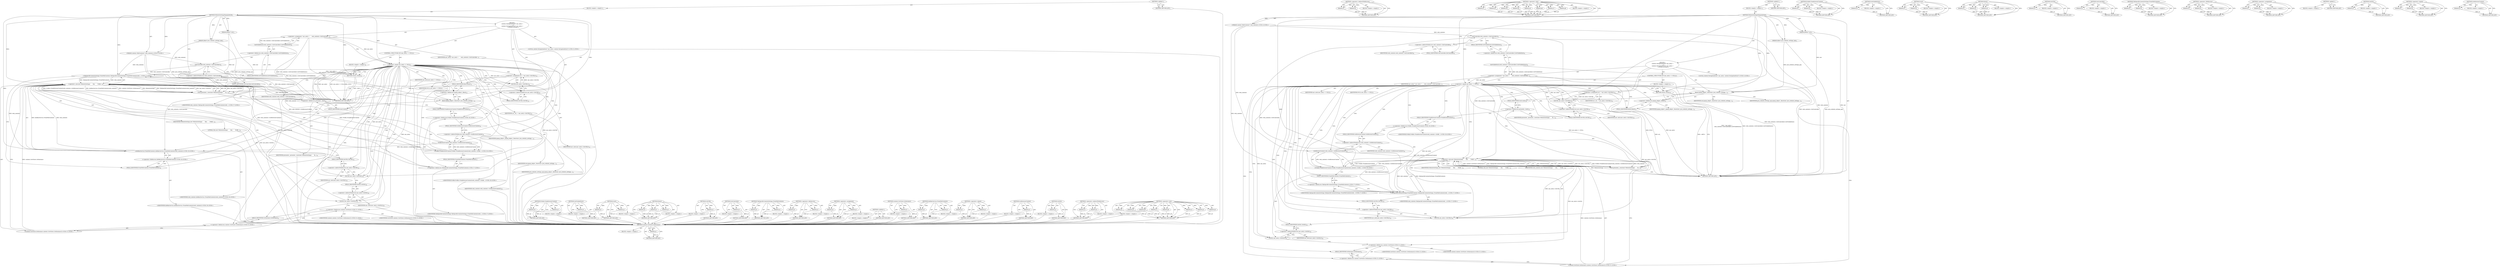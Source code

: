 digraph "GetBrowserContext" {
vulnerable_180 [label=<(METHOD,GetSSL)>];
vulnerable_181 [label=<(PARAM,p1)>];
vulnerable_182 [label=<(BLOCK,&lt;empty&gt;,&lt;empty&gt;)>];
vulnerable_183 [label=<(METHOD_RETURN,ANY)>];
vulnerable_125 [label=<(METHOD,&lt;operator&gt;.indirectFieldAccess)>];
vulnerable_126 [label=<(PARAM,p1)>];
vulnerable_127 [label=<(PARAM,p2)>];
vulnerable_128 [label=<(BLOCK,&lt;empty&gt;,&lt;empty&gt;)>];
vulnerable_129 [label=<(METHOD_RETURN,ANY)>];
vulnerable_150 [label=<(METHOD,&lt;operator&gt;.new)>];
vulnerable_151 [label=<(PARAM,p1)>];
vulnerable_152 [label=<(PARAM,p2)>];
vulnerable_153 [label=<(PARAM,p3)>];
vulnerable_154 [label=<(PARAM,p4)>];
vulnerable_155 [label=<(PARAM,p5)>];
vulnerable_156 [label=<(PARAM,p6)>];
vulnerable_157 [label=<(PARAM,p7)>];
vulnerable_158 [label=<(PARAM,p8)>];
vulnerable_159 [label=<(BLOCK,&lt;empty&gt;,&lt;empty&gt;)>];
vulnerable_160 [label=<(METHOD_RETURN,ANY)>];
vulnerable_6 [label=<(METHOD,&lt;global&gt;)<SUB>1</SUB>>];
vulnerable_7 [label=<(BLOCK,&lt;empty&gt;,&lt;empty&gt;)<SUB>1</SUB>>];
vulnerable_8 [label=<(METHOD,WebsiteSettingsPopupAndroid)<SUB>1</SUB>>];
vulnerable_9 [label=<(PARAM,JNIEnv* env)<SUB>2</SUB>>];
vulnerable_10 [label=<(PARAM,jobject java_website_settings_pop)<SUB>3</SUB>>];
vulnerable_11 [label="<(PARAM,content::WebContents* web_contents)<SUB>4</SUB>>"];
vulnerable_12 [label="<(BLOCK,{
  content::NavigationEntry* nav_entry =
     ...,{
  content::NavigationEntry* nav_entry =
     ...)<SUB>4</SUB>>"];
vulnerable_13 [label="<(LOCAL,content.NavigationEntry* nav_entry: content.NavigationEntry*)<SUB>5</SUB>>"];
vulnerable_14 [label=<(&lt;operator&gt;.assignment,* nav_entry =
      web_contents-&gt;GetController...)<SUB>5</SUB>>];
vulnerable_15 [label=<(IDENTIFIER,nav_entry,* nav_entry =
      web_contents-&gt;GetController...)<SUB>5</SUB>>];
vulnerable_16 [label=<(GetVisibleEntry,web_contents-&gt;GetController().GetVisibleEntry())<SUB>6</SUB>>];
vulnerable_17 [label=<(&lt;operator&gt;.fieldAccess,web_contents-&gt;GetController().GetVisibleEntry)<SUB>6</SUB>>];
vulnerable_18 [label=<(GetController,web_contents-&gt;GetController())<SUB>6</SUB>>];
vulnerable_19 [label=<(&lt;operator&gt;.indirectFieldAccess,web_contents-&gt;GetController)<SUB>6</SUB>>];
vulnerable_20 [label=<(IDENTIFIER,web_contents,web_contents-&gt;GetController())<SUB>6</SUB>>];
vulnerable_21 [label=<(FIELD_IDENTIFIER,GetController,GetController)<SUB>6</SUB>>];
vulnerable_22 [label=<(FIELD_IDENTIFIER,GetVisibleEntry,GetVisibleEntry)<SUB>6</SUB>>];
vulnerable_23 [label=<(CONTROL_STRUCTURE,IF,if (nav_entry == NULL))<SUB>7</SUB>>];
vulnerable_24 [label=<(&lt;operator&gt;.equals,nav_entry == NULL)<SUB>7</SUB>>];
vulnerable_25 [label=<(IDENTIFIER,nav_entry,nav_entry == NULL)<SUB>7</SUB>>];
vulnerable_26 [label=<(IDENTIFIER,NULL,nav_entry == NULL)<SUB>7</SUB>>];
vulnerable_27 [label=<(BLOCK,&lt;empty&gt;,&lt;empty&gt;)<SUB>8</SUB>>];
vulnerable_28 [label=<(RETURN,return;,return;)<SUB>8</SUB>>];
vulnerable_29 [label=<(&lt;operator&gt;.assignment,url_ = nav_entry-&gt;GetURL())<SUB>10</SUB>>];
vulnerable_30 [label=<(IDENTIFIER,url_,url_ = nav_entry-&gt;GetURL())<SUB>10</SUB>>];
vulnerable_31 [label=<(GetURL,nav_entry-&gt;GetURL())<SUB>10</SUB>>];
vulnerable_32 [label=<(&lt;operator&gt;.indirectFieldAccess,nav_entry-&gt;GetURL)<SUB>10</SUB>>];
vulnerable_33 [label=<(IDENTIFIER,nav_entry,nav_entry-&gt;GetURL())<SUB>10</SUB>>];
vulnerable_34 [label=<(FIELD_IDENTIFIER,GetURL,GetURL)<SUB>10</SUB>>];
vulnerable_35 [label=<(Reset,popup_jobject_.Reset(env, java_website_settings...)<SUB>12</SUB>>];
vulnerable_36 [label=<(&lt;operator&gt;.fieldAccess,popup_jobject_.Reset)<SUB>12</SUB>>];
vulnerable_37 [label=<(IDENTIFIER,popup_jobject_,popup_jobject_.Reset(env, java_website_settings...)<SUB>12</SUB>>];
vulnerable_38 [label=<(FIELD_IDENTIFIER,Reset,Reset)<SUB>12</SUB>>];
vulnerable_39 [label=<(IDENTIFIER,env,popup_jobject_.Reset(env, java_website_settings...)<SUB>12</SUB>>];
vulnerable_40 [label=<(IDENTIFIER,java_website_settings_pop,popup_jobject_.Reset(env, java_website_settings...)<SUB>12</SUB>>];
vulnerable_41 [label=<(reset,presenter_.reset(new WebsiteSettings(
       th...)<SUB>14</SUB>>];
vulnerable_42 [label=<(&lt;operator&gt;.fieldAccess,presenter_.reset)<SUB>14</SUB>>];
vulnerable_43 [label=<(IDENTIFIER,presenter_,presenter_.reset(new WebsiteSettings(
       th...)<SUB>14</SUB>>];
vulnerable_44 [label=<(FIELD_IDENTIFIER,reset,reset)<SUB>14</SUB>>];
vulnerable_45 [label=<(&lt;operator&gt;.new,new WebsiteSettings(
       this,
       Profil...)<SUB>14</SUB>>];
vulnerable_46 [label=<(IDENTIFIER,WebsiteSettings,new WebsiteSettings(
       this,
       Profil...)<SUB>14</SUB>>];
vulnerable_47 [label=<(LITERAL,this,new WebsiteSettings(
       this,
       Profil...)<SUB>15</SUB>>];
vulnerable_48 [label="<(Profile.FromBrowserContext,Profile::FromBrowserContext(web_contents-&gt;GetBr...)<SUB>16</SUB>>"];
vulnerable_49 [label="<(&lt;operator&gt;.fieldAccess,Profile::FromBrowserContext)<SUB>16</SUB>>"];
vulnerable_50 [label="<(IDENTIFIER,Profile,Profile::FromBrowserContext(web_contents-&gt;GetBr...)<SUB>16</SUB>>"];
vulnerable_51 [label=<(FIELD_IDENTIFIER,FromBrowserContext,FromBrowserContext)<SUB>16</SUB>>];
vulnerable_52 [label=<(GetBrowserContext,web_contents-&gt;GetBrowserContext())<SUB>16</SUB>>];
vulnerable_53 [label=<(&lt;operator&gt;.indirectFieldAccess,web_contents-&gt;GetBrowserContext)<SUB>16</SUB>>];
vulnerable_54 [label=<(IDENTIFIER,web_contents,web_contents-&gt;GetBrowserContext())<SUB>16</SUB>>];
vulnerable_55 [label=<(FIELD_IDENTIFIER,GetBrowserContext,GetBrowserContext)<SUB>16</SUB>>];
vulnerable_56 [label="<(TabSpecificContentSettings.FromWebContents,TabSpecificContentSettings::FromWebContents(web...)<SUB>17</SUB>>"];
vulnerable_57 [label="<(&lt;operator&gt;.fieldAccess,TabSpecificContentSettings::FromWebContents)<SUB>17</SUB>>"];
vulnerable_58 [label="<(IDENTIFIER,TabSpecificContentSettings,TabSpecificContentSettings::FromWebContents(web...)<SUB>17</SUB>>"];
vulnerable_59 [label=<(FIELD_IDENTIFIER,FromWebContents,FromWebContents)<SUB>17</SUB>>];
vulnerable_60 [label="<(IDENTIFIER,web_contents,TabSpecificContentSettings::FromWebContents(web...)<SUB>17</SUB>>"];
vulnerable_61 [label="<(InfoBarService.FromWebContents,InfoBarService::FromWebContents(web_contents))<SUB>18</SUB>>"];
vulnerable_62 [label="<(&lt;operator&gt;.fieldAccess,InfoBarService::FromWebContents)<SUB>18</SUB>>"];
vulnerable_63 [label="<(IDENTIFIER,InfoBarService,InfoBarService::FromWebContents(web_contents))<SUB>18</SUB>>"];
vulnerable_64 [label=<(FIELD_IDENTIFIER,FromWebContents,FromWebContents)<SUB>18</SUB>>];
vulnerable_65 [label="<(IDENTIFIER,web_contents,InfoBarService::FromWebContents(web_contents))<SUB>18</SUB>>"];
vulnerable_66 [label=<(GetURL,nav_entry-&gt;GetURL())<SUB>19</SUB>>];
vulnerable_67 [label=<(&lt;operator&gt;.indirectFieldAccess,nav_entry-&gt;GetURL)<SUB>19</SUB>>];
vulnerable_68 [label=<(IDENTIFIER,nav_entry,nav_entry-&gt;GetURL())<SUB>19</SUB>>];
vulnerable_69 [label=<(FIELD_IDENTIFIER,GetURL,GetURL)<SUB>19</SUB>>];
vulnerable_70 [label=<(GetSSL,nav_entry-&gt;GetSSL())<SUB>20</SUB>>];
vulnerable_71 [label=<(&lt;operator&gt;.indirectFieldAccess,nav_entry-&gt;GetSSL)<SUB>20</SUB>>];
vulnerable_72 [label=<(IDENTIFIER,nav_entry,nav_entry-&gt;GetSSL())<SUB>20</SUB>>];
vulnerable_73 [label=<(FIELD_IDENTIFIER,GetSSL,GetSSL)<SUB>20</SUB>>];
vulnerable_74 [label="<(content.CertStore.GetInstance,content::CertStore::GetInstance())<SUB>21</SUB>>"];
vulnerable_75 [label="<(&lt;operator&gt;.fieldAccess,content::CertStore::GetInstance)<SUB>21</SUB>>"];
vulnerable_76 [label="<(&lt;operator&gt;.fieldAccess,content::CertStore)<SUB>21</SUB>>"];
vulnerable_77 [label="<(IDENTIFIER,content,content::CertStore::GetInstance())<SUB>21</SUB>>"];
vulnerable_78 [label="<(IDENTIFIER,CertStore,content::CertStore::GetInstance())<SUB>21</SUB>>"];
vulnerable_79 [label=<(FIELD_IDENTIFIER,GetInstance,GetInstance)<SUB>21</SUB>>];
vulnerable_80 [label=<(METHOD_RETURN,ANY)<SUB>1</SUB>>];
vulnerable_82 [label=<(METHOD_RETURN,ANY)<SUB>1</SUB>>];
vulnerable_161 [label=<(METHOD,Profile.FromBrowserContext)>];
vulnerable_162 [label=<(PARAM,p1)>];
vulnerable_163 [label=<(PARAM,p2)>];
vulnerable_164 [label=<(BLOCK,&lt;empty&gt;,&lt;empty&gt;)>];
vulnerable_165 [label=<(METHOD_RETURN,ANY)>];
vulnerable_112 [label=<(METHOD,GetVisibleEntry)>];
vulnerable_113 [label=<(PARAM,p1)>];
vulnerable_114 [label=<(BLOCK,&lt;empty&gt;,&lt;empty&gt;)>];
vulnerable_115 [label=<(METHOD_RETURN,ANY)>];
vulnerable_145 [label=<(METHOD,reset)>];
vulnerable_146 [label=<(PARAM,p1)>];
vulnerable_147 [label=<(PARAM,p2)>];
vulnerable_148 [label=<(BLOCK,&lt;empty&gt;,&lt;empty&gt;)>];
vulnerable_149 [label=<(METHOD_RETURN,ANY)>];
vulnerable_139 [label=<(METHOD,Reset)>];
vulnerable_140 [label=<(PARAM,p1)>];
vulnerable_141 [label=<(PARAM,p2)>];
vulnerable_142 [label=<(PARAM,p3)>];
vulnerable_143 [label=<(BLOCK,&lt;empty&gt;,&lt;empty&gt;)>];
vulnerable_144 [label=<(METHOD_RETURN,ANY)>];
vulnerable_135 [label=<(METHOD,GetURL)>];
vulnerable_136 [label=<(PARAM,p1)>];
vulnerable_137 [label=<(BLOCK,&lt;empty&gt;,&lt;empty&gt;)>];
vulnerable_138 [label=<(METHOD_RETURN,ANY)>];
vulnerable_121 [label=<(METHOD,GetController)>];
vulnerable_122 [label=<(PARAM,p1)>];
vulnerable_123 [label=<(BLOCK,&lt;empty&gt;,&lt;empty&gt;)>];
vulnerable_124 [label=<(METHOD_RETURN,ANY)>];
vulnerable_170 [label=<(METHOD,TabSpecificContentSettings.FromWebContents)>];
vulnerable_171 [label=<(PARAM,p1)>];
vulnerable_172 [label=<(PARAM,p2)>];
vulnerable_173 [label=<(BLOCK,&lt;empty&gt;,&lt;empty&gt;)>];
vulnerable_174 [label=<(METHOD_RETURN,ANY)>];
vulnerable_116 [label=<(METHOD,&lt;operator&gt;.fieldAccess)>];
vulnerable_117 [label=<(PARAM,p1)>];
vulnerable_118 [label=<(PARAM,p2)>];
vulnerable_119 [label=<(BLOCK,&lt;empty&gt;,&lt;empty&gt;)>];
vulnerable_120 [label=<(METHOD_RETURN,ANY)>];
vulnerable_107 [label=<(METHOD,&lt;operator&gt;.assignment)>];
vulnerable_108 [label=<(PARAM,p1)>];
vulnerable_109 [label=<(PARAM,p2)>];
vulnerable_110 [label=<(BLOCK,&lt;empty&gt;,&lt;empty&gt;)>];
vulnerable_111 [label=<(METHOD_RETURN,ANY)>];
vulnerable_101 [label=<(METHOD,&lt;global&gt;)<SUB>1</SUB>>];
vulnerable_102 [label=<(BLOCK,&lt;empty&gt;,&lt;empty&gt;)>];
vulnerable_103 [label=<(METHOD_RETURN,ANY)>];
vulnerable_184 [label=<(METHOD,content.CertStore.GetInstance)>];
vulnerable_185 [label=<(PARAM,p1)>];
vulnerable_186 [label=<(BLOCK,&lt;empty&gt;,&lt;empty&gt;)>];
vulnerable_187 [label=<(METHOD_RETURN,ANY)>];
vulnerable_175 [label=<(METHOD,InfoBarService.FromWebContents)>];
vulnerable_176 [label=<(PARAM,p1)>];
vulnerable_177 [label=<(PARAM,p2)>];
vulnerable_178 [label=<(BLOCK,&lt;empty&gt;,&lt;empty&gt;)>];
vulnerable_179 [label=<(METHOD_RETURN,ANY)>];
vulnerable_130 [label=<(METHOD,&lt;operator&gt;.equals)>];
vulnerable_131 [label=<(PARAM,p1)>];
vulnerable_132 [label=<(PARAM,p2)>];
vulnerable_133 [label=<(BLOCK,&lt;empty&gt;,&lt;empty&gt;)>];
vulnerable_134 [label=<(METHOD_RETURN,ANY)>];
vulnerable_166 [label=<(METHOD,GetBrowserContext)>];
vulnerable_167 [label=<(PARAM,p1)>];
vulnerable_168 [label=<(BLOCK,&lt;empty&gt;,&lt;empty&gt;)>];
vulnerable_169 [label=<(METHOD_RETURN,ANY)>];
fixed_175 [label=<(METHOD,content.CertStore.GetInstance)>];
fixed_176 [label=<(PARAM,p1)>];
fixed_177 [label=<(BLOCK,&lt;empty&gt;,&lt;empty&gt;)>];
fixed_178 [label=<(METHOD_RETURN,ANY)>];
fixed_121 [label=<(METHOD,&lt;operator&gt;.indirectFieldAccess)>];
fixed_122 [label=<(PARAM,p1)>];
fixed_123 [label=<(PARAM,p2)>];
fixed_124 [label=<(BLOCK,&lt;empty&gt;,&lt;empty&gt;)>];
fixed_125 [label=<(METHOD_RETURN,ANY)>];
fixed_146 [label=<(METHOD,&lt;operator&gt;.new)>];
fixed_147 [label=<(PARAM,p1)>];
fixed_148 [label=<(PARAM,p2)>];
fixed_149 [label=<(PARAM,p3)>];
fixed_150 [label=<(PARAM,p4)>];
fixed_151 [label=<(PARAM,p5)>];
fixed_152 [label=<(PARAM,p6)>];
fixed_153 [label=<(PARAM,p7)>];
fixed_154 [label=<(PARAM,p8)>];
fixed_155 [label=<(BLOCK,&lt;empty&gt;,&lt;empty&gt;)>];
fixed_156 [label=<(METHOD_RETURN,ANY)>];
fixed_6 [label=<(METHOD,&lt;global&gt;)<SUB>1</SUB>>];
fixed_7 [label=<(BLOCK,&lt;empty&gt;,&lt;empty&gt;)<SUB>1</SUB>>];
fixed_8 [label=<(METHOD,WebsiteSettingsPopupAndroid)<SUB>1</SUB>>];
fixed_9 [label=<(PARAM,JNIEnv* env)<SUB>2</SUB>>];
fixed_10 [label=<(PARAM,jobject java_website_settings_pop)<SUB>3</SUB>>];
fixed_11 [label="<(PARAM,content::WebContents* web_contents)<SUB>4</SUB>>"];
fixed_12 [label="<(BLOCK,{
  content::NavigationEntry* nav_entry =
     ...,{
  content::NavigationEntry* nav_entry =
     ...)<SUB>4</SUB>>"];
fixed_13 [label="<(LOCAL,content.NavigationEntry* nav_entry: content.NavigationEntry*)<SUB>5</SUB>>"];
fixed_14 [label=<(&lt;operator&gt;.assignment,* nav_entry =
      web_contents-&gt;GetController...)<SUB>5</SUB>>];
fixed_15 [label=<(IDENTIFIER,nav_entry,* nav_entry =
      web_contents-&gt;GetController...)<SUB>5</SUB>>];
fixed_16 [label=<(GetVisibleEntry,web_contents-&gt;GetController().GetVisibleEntry())<SUB>6</SUB>>];
fixed_17 [label=<(&lt;operator&gt;.fieldAccess,web_contents-&gt;GetController().GetVisibleEntry)<SUB>6</SUB>>];
fixed_18 [label=<(GetController,web_contents-&gt;GetController())<SUB>6</SUB>>];
fixed_19 [label=<(&lt;operator&gt;.indirectFieldAccess,web_contents-&gt;GetController)<SUB>6</SUB>>];
fixed_20 [label=<(IDENTIFIER,web_contents,web_contents-&gt;GetController())<SUB>6</SUB>>];
fixed_21 [label=<(FIELD_IDENTIFIER,GetController,GetController)<SUB>6</SUB>>];
fixed_22 [label=<(FIELD_IDENTIFIER,GetVisibleEntry,GetVisibleEntry)<SUB>6</SUB>>];
fixed_23 [label=<(CONTROL_STRUCTURE,IF,if (nav_entry == NULL))<SUB>7</SUB>>];
fixed_24 [label=<(&lt;operator&gt;.equals,nav_entry == NULL)<SUB>7</SUB>>];
fixed_25 [label=<(IDENTIFIER,nav_entry,nav_entry == NULL)<SUB>7</SUB>>];
fixed_26 [label=<(IDENTIFIER,NULL,nav_entry == NULL)<SUB>7</SUB>>];
fixed_27 [label=<(BLOCK,&lt;empty&gt;,&lt;empty&gt;)<SUB>8</SUB>>];
fixed_28 [label=<(RETURN,return;,return;)<SUB>8</SUB>>];
fixed_29 [label=<(&lt;operator&gt;.assignment,url_ = nav_entry-&gt;GetURL())<SUB>10</SUB>>];
fixed_30 [label=<(IDENTIFIER,url_,url_ = nav_entry-&gt;GetURL())<SUB>10</SUB>>];
fixed_31 [label=<(GetURL,nav_entry-&gt;GetURL())<SUB>10</SUB>>];
fixed_32 [label=<(&lt;operator&gt;.indirectFieldAccess,nav_entry-&gt;GetURL)<SUB>10</SUB>>];
fixed_33 [label=<(IDENTIFIER,nav_entry,nav_entry-&gt;GetURL())<SUB>10</SUB>>];
fixed_34 [label=<(FIELD_IDENTIFIER,GetURL,GetURL)<SUB>10</SUB>>];
fixed_35 [label=<(Reset,popup_jobject_.Reset(env, java_website_settings...)<SUB>12</SUB>>];
fixed_36 [label=<(&lt;operator&gt;.fieldAccess,popup_jobject_.Reset)<SUB>12</SUB>>];
fixed_37 [label=<(IDENTIFIER,popup_jobject_,popup_jobject_.Reset(env, java_website_settings...)<SUB>12</SUB>>];
fixed_38 [label=<(FIELD_IDENTIFIER,Reset,Reset)<SUB>12</SUB>>];
fixed_39 [label=<(IDENTIFIER,env,popup_jobject_.Reset(env, java_website_settings...)<SUB>12</SUB>>];
fixed_40 [label=<(IDENTIFIER,java_website_settings_pop,popup_jobject_.Reset(env, java_website_settings...)<SUB>12</SUB>>];
fixed_41 [label=<(reset,presenter_.reset(new WebsiteSettings(
       th...)<SUB>14</SUB>>];
fixed_42 [label=<(&lt;operator&gt;.fieldAccess,presenter_.reset)<SUB>14</SUB>>];
fixed_43 [label=<(IDENTIFIER,presenter_,presenter_.reset(new WebsiteSettings(
       th...)<SUB>14</SUB>>];
fixed_44 [label=<(FIELD_IDENTIFIER,reset,reset)<SUB>14</SUB>>];
fixed_45 [label=<(&lt;operator&gt;.new,new WebsiteSettings(
       this,
       Profil...)<SUB>14</SUB>>];
fixed_46 [label=<(IDENTIFIER,WebsiteSettings,new WebsiteSettings(
       this,
       Profil...)<SUB>14</SUB>>];
fixed_47 [label=<(LITERAL,this,new WebsiteSettings(
       this,
       Profil...)<SUB>15</SUB>>];
fixed_48 [label="<(Profile.FromBrowserContext,Profile::FromBrowserContext(web_contents-&gt;GetBr...)<SUB>16</SUB>>"];
fixed_49 [label="<(&lt;operator&gt;.fieldAccess,Profile::FromBrowserContext)<SUB>16</SUB>>"];
fixed_50 [label="<(IDENTIFIER,Profile,Profile::FromBrowserContext(web_contents-&gt;GetBr...)<SUB>16</SUB>>"];
fixed_51 [label=<(FIELD_IDENTIFIER,FromBrowserContext,FromBrowserContext)<SUB>16</SUB>>];
fixed_52 [label=<(GetBrowserContext,web_contents-&gt;GetBrowserContext())<SUB>16</SUB>>];
fixed_53 [label=<(&lt;operator&gt;.indirectFieldAccess,web_contents-&gt;GetBrowserContext)<SUB>16</SUB>>];
fixed_54 [label=<(IDENTIFIER,web_contents,web_contents-&gt;GetBrowserContext())<SUB>16</SUB>>];
fixed_55 [label=<(FIELD_IDENTIFIER,GetBrowserContext,GetBrowserContext)<SUB>16</SUB>>];
fixed_56 [label="<(TabSpecificContentSettings.FromWebContents,TabSpecificContentSettings::FromWebContents(web...)<SUB>17</SUB>>"];
fixed_57 [label="<(&lt;operator&gt;.fieldAccess,TabSpecificContentSettings::FromWebContents)<SUB>17</SUB>>"];
fixed_58 [label="<(IDENTIFIER,TabSpecificContentSettings,TabSpecificContentSettings::FromWebContents(web...)<SUB>17</SUB>>"];
fixed_59 [label=<(FIELD_IDENTIFIER,FromWebContents,FromWebContents)<SUB>17</SUB>>];
fixed_60 [label="<(IDENTIFIER,web_contents,TabSpecificContentSettings::FromWebContents(web...)<SUB>17</SUB>>"];
fixed_61 [label=<(IDENTIFIER,web_contents,new WebsiteSettings(
       this,
       Profil...)<SUB>18</SUB>>];
fixed_62 [label=<(GetURL,nav_entry-&gt;GetURL())<SUB>19</SUB>>];
fixed_63 [label=<(&lt;operator&gt;.indirectFieldAccess,nav_entry-&gt;GetURL)<SUB>19</SUB>>];
fixed_64 [label=<(IDENTIFIER,nav_entry,nav_entry-&gt;GetURL())<SUB>19</SUB>>];
fixed_65 [label=<(FIELD_IDENTIFIER,GetURL,GetURL)<SUB>19</SUB>>];
fixed_66 [label=<(GetSSL,nav_entry-&gt;GetSSL())<SUB>20</SUB>>];
fixed_67 [label=<(&lt;operator&gt;.indirectFieldAccess,nav_entry-&gt;GetSSL)<SUB>20</SUB>>];
fixed_68 [label=<(IDENTIFIER,nav_entry,nav_entry-&gt;GetSSL())<SUB>20</SUB>>];
fixed_69 [label=<(FIELD_IDENTIFIER,GetSSL,GetSSL)<SUB>20</SUB>>];
fixed_70 [label="<(content.CertStore.GetInstance,content::CertStore::GetInstance())<SUB>21</SUB>>"];
fixed_71 [label="<(&lt;operator&gt;.fieldAccess,content::CertStore::GetInstance)<SUB>21</SUB>>"];
fixed_72 [label="<(&lt;operator&gt;.fieldAccess,content::CertStore)<SUB>21</SUB>>"];
fixed_73 [label="<(IDENTIFIER,content,content::CertStore::GetInstance())<SUB>21</SUB>>"];
fixed_74 [label="<(IDENTIFIER,CertStore,content::CertStore::GetInstance())<SUB>21</SUB>>"];
fixed_75 [label=<(FIELD_IDENTIFIER,GetInstance,GetInstance)<SUB>21</SUB>>];
fixed_76 [label=<(METHOD_RETURN,ANY)<SUB>1</SUB>>];
fixed_78 [label=<(METHOD_RETURN,ANY)<SUB>1</SUB>>];
fixed_157 [label=<(METHOD,Profile.FromBrowserContext)>];
fixed_158 [label=<(PARAM,p1)>];
fixed_159 [label=<(PARAM,p2)>];
fixed_160 [label=<(BLOCK,&lt;empty&gt;,&lt;empty&gt;)>];
fixed_161 [label=<(METHOD_RETURN,ANY)>];
fixed_108 [label=<(METHOD,GetVisibleEntry)>];
fixed_109 [label=<(PARAM,p1)>];
fixed_110 [label=<(BLOCK,&lt;empty&gt;,&lt;empty&gt;)>];
fixed_111 [label=<(METHOD_RETURN,ANY)>];
fixed_141 [label=<(METHOD,reset)>];
fixed_142 [label=<(PARAM,p1)>];
fixed_143 [label=<(PARAM,p2)>];
fixed_144 [label=<(BLOCK,&lt;empty&gt;,&lt;empty&gt;)>];
fixed_145 [label=<(METHOD_RETURN,ANY)>];
fixed_135 [label=<(METHOD,Reset)>];
fixed_136 [label=<(PARAM,p1)>];
fixed_137 [label=<(PARAM,p2)>];
fixed_138 [label=<(PARAM,p3)>];
fixed_139 [label=<(BLOCK,&lt;empty&gt;,&lt;empty&gt;)>];
fixed_140 [label=<(METHOD_RETURN,ANY)>];
fixed_131 [label=<(METHOD,GetURL)>];
fixed_132 [label=<(PARAM,p1)>];
fixed_133 [label=<(BLOCK,&lt;empty&gt;,&lt;empty&gt;)>];
fixed_134 [label=<(METHOD_RETURN,ANY)>];
fixed_117 [label=<(METHOD,GetController)>];
fixed_118 [label=<(PARAM,p1)>];
fixed_119 [label=<(BLOCK,&lt;empty&gt;,&lt;empty&gt;)>];
fixed_120 [label=<(METHOD_RETURN,ANY)>];
fixed_166 [label=<(METHOD,TabSpecificContentSettings.FromWebContents)>];
fixed_167 [label=<(PARAM,p1)>];
fixed_168 [label=<(PARAM,p2)>];
fixed_169 [label=<(BLOCK,&lt;empty&gt;,&lt;empty&gt;)>];
fixed_170 [label=<(METHOD_RETURN,ANY)>];
fixed_112 [label=<(METHOD,&lt;operator&gt;.fieldAccess)>];
fixed_113 [label=<(PARAM,p1)>];
fixed_114 [label=<(PARAM,p2)>];
fixed_115 [label=<(BLOCK,&lt;empty&gt;,&lt;empty&gt;)>];
fixed_116 [label=<(METHOD_RETURN,ANY)>];
fixed_103 [label=<(METHOD,&lt;operator&gt;.assignment)>];
fixed_104 [label=<(PARAM,p1)>];
fixed_105 [label=<(PARAM,p2)>];
fixed_106 [label=<(BLOCK,&lt;empty&gt;,&lt;empty&gt;)>];
fixed_107 [label=<(METHOD_RETURN,ANY)>];
fixed_97 [label=<(METHOD,&lt;global&gt;)<SUB>1</SUB>>];
fixed_98 [label=<(BLOCK,&lt;empty&gt;,&lt;empty&gt;)>];
fixed_99 [label=<(METHOD_RETURN,ANY)>];
fixed_171 [label=<(METHOD,GetSSL)>];
fixed_172 [label=<(PARAM,p1)>];
fixed_173 [label=<(BLOCK,&lt;empty&gt;,&lt;empty&gt;)>];
fixed_174 [label=<(METHOD_RETURN,ANY)>];
fixed_126 [label=<(METHOD,&lt;operator&gt;.equals)>];
fixed_127 [label=<(PARAM,p1)>];
fixed_128 [label=<(PARAM,p2)>];
fixed_129 [label=<(BLOCK,&lt;empty&gt;,&lt;empty&gt;)>];
fixed_130 [label=<(METHOD_RETURN,ANY)>];
fixed_162 [label=<(METHOD,GetBrowserContext)>];
fixed_163 [label=<(PARAM,p1)>];
fixed_164 [label=<(BLOCK,&lt;empty&gt;,&lt;empty&gt;)>];
fixed_165 [label=<(METHOD_RETURN,ANY)>];
vulnerable_180 -> vulnerable_181  [key=0, label="AST: "];
vulnerable_180 -> vulnerable_181  [key=1, label="DDG: "];
vulnerable_180 -> vulnerable_182  [key=0, label="AST: "];
vulnerable_180 -> vulnerable_183  [key=0, label="AST: "];
vulnerable_180 -> vulnerable_183  [key=1, label="CFG: "];
vulnerable_181 -> vulnerable_183  [key=0, label="DDG: p1"];
vulnerable_182 -> fixed_175  [key=0];
vulnerable_183 -> fixed_175  [key=0];
vulnerable_125 -> vulnerable_126  [key=0, label="AST: "];
vulnerable_125 -> vulnerable_126  [key=1, label="DDG: "];
vulnerable_125 -> vulnerable_128  [key=0, label="AST: "];
vulnerable_125 -> vulnerable_127  [key=0, label="AST: "];
vulnerable_125 -> vulnerable_127  [key=1, label="DDG: "];
vulnerable_125 -> vulnerable_129  [key=0, label="AST: "];
vulnerable_125 -> vulnerable_129  [key=1, label="CFG: "];
vulnerable_126 -> vulnerable_129  [key=0, label="DDG: p1"];
vulnerable_127 -> vulnerable_129  [key=0, label="DDG: p2"];
vulnerable_128 -> fixed_175  [key=0];
vulnerable_129 -> fixed_175  [key=0];
vulnerable_150 -> vulnerable_151  [key=0, label="AST: "];
vulnerable_150 -> vulnerable_151  [key=1, label="DDG: "];
vulnerable_150 -> vulnerable_159  [key=0, label="AST: "];
vulnerable_150 -> vulnerable_152  [key=0, label="AST: "];
vulnerable_150 -> vulnerable_152  [key=1, label="DDG: "];
vulnerable_150 -> vulnerable_160  [key=0, label="AST: "];
vulnerable_150 -> vulnerable_160  [key=1, label="CFG: "];
vulnerable_150 -> vulnerable_153  [key=0, label="AST: "];
vulnerable_150 -> vulnerable_153  [key=1, label="DDG: "];
vulnerable_150 -> vulnerable_154  [key=0, label="AST: "];
vulnerable_150 -> vulnerable_154  [key=1, label="DDG: "];
vulnerable_150 -> vulnerable_155  [key=0, label="AST: "];
vulnerable_150 -> vulnerable_155  [key=1, label="DDG: "];
vulnerable_150 -> vulnerable_156  [key=0, label="AST: "];
vulnerable_150 -> vulnerable_156  [key=1, label="DDG: "];
vulnerable_150 -> vulnerable_157  [key=0, label="AST: "];
vulnerable_150 -> vulnerable_157  [key=1, label="DDG: "];
vulnerable_150 -> vulnerable_158  [key=0, label="AST: "];
vulnerable_150 -> vulnerable_158  [key=1, label="DDG: "];
vulnerable_151 -> vulnerable_160  [key=0, label="DDG: p1"];
vulnerable_152 -> vulnerable_160  [key=0, label="DDG: p2"];
vulnerable_153 -> vulnerable_160  [key=0, label="DDG: p3"];
vulnerable_154 -> vulnerable_160  [key=0, label="DDG: p4"];
vulnerable_155 -> vulnerable_160  [key=0, label="DDG: p5"];
vulnerable_156 -> vulnerable_160  [key=0, label="DDG: p6"];
vulnerable_157 -> vulnerable_160  [key=0, label="DDG: p7"];
vulnerable_158 -> vulnerable_160  [key=0, label="DDG: p8"];
vulnerable_159 -> fixed_175  [key=0];
vulnerable_160 -> fixed_175  [key=0];
vulnerable_6 -> vulnerable_7  [key=0, label="AST: "];
vulnerable_6 -> vulnerable_82  [key=0, label="AST: "];
vulnerable_6 -> vulnerable_82  [key=1, label="CFG: "];
vulnerable_7 -> vulnerable_8  [key=0, label="AST: "];
vulnerable_8 -> vulnerable_9  [key=0, label="AST: "];
vulnerable_8 -> vulnerable_9  [key=1, label="DDG: "];
vulnerable_8 -> vulnerable_10  [key=0, label="AST: "];
vulnerable_8 -> vulnerable_10  [key=1, label="DDG: "];
vulnerable_8 -> vulnerable_11  [key=0, label="AST: "];
vulnerable_8 -> vulnerable_11  [key=1, label="DDG: "];
vulnerable_8 -> vulnerable_12  [key=0, label="AST: "];
vulnerable_8 -> vulnerable_80  [key=0, label="AST: "];
vulnerable_8 -> vulnerable_21  [key=0, label="CFG: "];
vulnerable_8 -> vulnerable_35  [key=0, label="DDG: "];
vulnerable_8 -> vulnerable_24  [key=0, label="DDG: "];
vulnerable_8 -> vulnerable_28  [key=0, label="DDG: "];
vulnerable_8 -> vulnerable_45  [key=0, label="DDG: "];
vulnerable_8 -> vulnerable_56  [key=0, label="DDG: "];
vulnerable_8 -> vulnerable_61  [key=0, label="DDG: "];
vulnerable_9 -> vulnerable_80  [key=0, label="DDG: env"];
vulnerable_9 -> vulnerable_35  [key=0, label="DDG: env"];
vulnerable_10 -> vulnerable_80  [key=0, label="DDG: java_website_settings_pop"];
vulnerable_10 -> vulnerable_35  [key=0, label="DDG: java_website_settings_pop"];
vulnerable_11 -> vulnerable_80  [key=0, label="DDG: web_contents"];
vulnerable_11 -> vulnerable_56  [key=0, label="DDG: web_contents"];
vulnerable_11 -> vulnerable_18  [key=0, label="DDG: web_contents"];
vulnerable_11 -> vulnerable_52  [key=0, label="DDG: web_contents"];
vulnerable_12 -> vulnerable_13  [key=0, label="AST: "];
vulnerable_12 -> vulnerable_14  [key=0, label="AST: "];
vulnerable_12 -> vulnerable_23  [key=0, label="AST: "];
vulnerable_12 -> vulnerable_29  [key=0, label="AST: "];
vulnerable_12 -> vulnerable_35  [key=0, label="AST: "];
vulnerable_12 -> vulnerable_41  [key=0, label="AST: "];
vulnerable_13 -> fixed_175  [key=0];
vulnerable_14 -> vulnerable_15  [key=0, label="AST: "];
vulnerable_14 -> vulnerable_16  [key=0, label="AST: "];
vulnerable_14 -> vulnerable_24  [key=0, label="CFG: "];
vulnerable_14 -> vulnerable_24  [key=1, label="DDG: nav_entry"];
vulnerable_14 -> vulnerable_80  [key=0, label="DDG: web_contents-&gt;GetController().GetVisibleEntry()"];
vulnerable_14 -> vulnerable_80  [key=1, label="DDG: * nav_entry =
      web_contents-&gt;GetController().GetVisibleEntry()"];
vulnerable_15 -> fixed_175  [key=0];
vulnerable_16 -> vulnerable_17  [key=0, label="AST: "];
vulnerable_16 -> vulnerable_14  [key=0, label="CFG: "];
vulnerable_16 -> vulnerable_14  [key=1, label="DDG: web_contents-&gt;GetController().GetVisibleEntry"];
vulnerable_16 -> vulnerable_80  [key=0, label="DDG: web_contents-&gt;GetController().GetVisibleEntry"];
vulnerable_17 -> vulnerable_18  [key=0, label="AST: "];
vulnerable_17 -> vulnerable_22  [key=0, label="AST: "];
vulnerable_17 -> vulnerable_16  [key=0, label="CFG: "];
vulnerable_18 -> vulnerable_19  [key=0, label="AST: "];
vulnerable_18 -> vulnerable_22  [key=0, label="CFG: "];
vulnerable_18 -> vulnerable_80  [key=0, label="DDG: web_contents-&gt;GetController"];
vulnerable_18 -> vulnerable_56  [key=0, label="DDG: web_contents-&gt;GetController"];
vulnerable_18 -> vulnerable_61  [key=0, label="DDG: web_contents-&gt;GetController"];
vulnerable_19 -> vulnerable_20  [key=0, label="AST: "];
vulnerable_19 -> vulnerable_21  [key=0, label="AST: "];
vulnerable_19 -> vulnerable_18  [key=0, label="CFG: "];
vulnerable_20 -> fixed_175  [key=0];
vulnerable_21 -> vulnerable_19  [key=0, label="CFG: "];
vulnerable_22 -> vulnerable_17  [key=0, label="CFG: "];
vulnerable_23 -> vulnerable_24  [key=0, label="AST: "];
vulnerable_23 -> vulnerable_27  [key=0, label="AST: "];
vulnerable_24 -> vulnerable_25  [key=0, label="AST: "];
vulnerable_24 -> vulnerable_26  [key=0, label="AST: "];
vulnerable_24 -> vulnerable_28  [key=0, label="CFG: "];
vulnerable_24 -> vulnerable_28  [key=1, label="CDG: "];
vulnerable_24 -> vulnerable_34  [key=0, label="CFG: "];
vulnerable_24 -> vulnerable_34  [key=1, label="CDG: "];
vulnerable_24 -> vulnerable_80  [key=0, label="DDG: nav_entry"];
vulnerable_24 -> vulnerable_80  [key=1, label="DDG: nav_entry == NULL"];
vulnerable_24 -> vulnerable_80  [key=2, label="DDG: NULL"];
vulnerable_24 -> vulnerable_31  [key=0, label="DDG: nav_entry"];
vulnerable_24 -> vulnerable_31  [key=1, label="CDG: "];
vulnerable_24 -> vulnerable_66  [key=0, label="DDG: nav_entry"];
vulnerable_24 -> vulnerable_66  [key=1, label="CDG: "];
vulnerable_24 -> vulnerable_70  [key=0, label="DDG: nav_entry"];
vulnerable_24 -> vulnerable_70  [key=1, label="CDG: "];
vulnerable_24 -> vulnerable_48  [key=0, label="CDG: "];
vulnerable_24 -> vulnerable_32  [key=0, label="CDG: "];
vulnerable_24 -> vulnerable_49  [key=0, label="CDG: "];
vulnerable_24 -> vulnerable_73  [key=0, label="CDG: "];
vulnerable_24 -> vulnerable_64  [key=0, label="CDG: "];
vulnerable_24 -> vulnerable_42  [key=0, label="CDG: "];
vulnerable_24 -> vulnerable_51  [key=0, label="CDG: "];
vulnerable_24 -> vulnerable_57  [key=0, label="CDG: "];
vulnerable_24 -> vulnerable_75  [key=0, label="CDG: "];
vulnerable_24 -> vulnerable_52  [key=0, label="CDG: "];
vulnerable_24 -> vulnerable_38  [key=0, label="CDG: "];
vulnerable_24 -> vulnerable_56  [key=0, label="CDG: "];
vulnerable_24 -> vulnerable_69  [key=0, label="CDG: "];
vulnerable_24 -> vulnerable_67  [key=0, label="CDG: "];
vulnerable_24 -> vulnerable_74  [key=0, label="CDG: "];
vulnerable_24 -> vulnerable_45  [key=0, label="CDG: "];
vulnerable_24 -> vulnerable_29  [key=0, label="CDG: "];
vulnerable_24 -> vulnerable_76  [key=0, label="CDG: "];
vulnerable_24 -> vulnerable_59  [key=0, label="CDG: "];
vulnerable_24 -> vulnerable_44  [key=0, label="CDG: "];
vulnerable_24 -> vulnerable_35  [key=0, label="CDG: "];
vulnerable_24 -> vulnerable_79  [key=0, label="CDG: "];
vulnerable_24 -> vulnerable_61  [key=0, label="CDG: "];
vulnerable_24 -> vulnerable_71  [key=0, label="CDG: "];
vulnerable_24 -> vulnerable_36  [key=0, label="CDG: "];
vulnerable_24 -> vulnerable_53  [key=0, label="CDG: "];
vulnerable_24 -> vulnerable_41  [key=0, label="CDG: "];
vulnerable_24 -> vulnerable_55  [key=0, label="CDG: "];
vulnerable_24 -> vulnerable_62  [key=0, label="CDG: "];
vulnerable_25 -> fixed_175  [key=0];
vulnerable_26 -> fixed_175  [key=0];
vulnerable_27 -> vulnerable_28  [key=0, label="AST: "];
vulnerable_28 -> vulnerable_80  [key=0, label="CFG: "];
vulnerable_28 -> vulnerable_80  [key=1, label="DDG: &lt;RET&gt;"];
vulnerable_29 -> vulnerable_30  [key=0, label="AST: "];
vulnerable_29 -> vulnerable_31  [key=0, label="AST: "];
vulnerable_29 -> vulnerable_38  [key=0, label="CFG: "];
vulnerable_29 -> vulnerable_80  [key=0, label="DDG: url_"];
vulnerable_30 -> fixed_175  [key=0];
vulnerable_31 -> vulnerable_32  [key=0, label="AST: "];
vulnerable_31 -> vulnerable_29  [key=0, label="CFG: "];
vulnerable_31 -> vulnerable_29  [key=1, label="DDG: nav_entry-&gt;GetURL"];
vulnerable_31 -> vulnerable_66  [key=0, label="DDG: nav_entry-&gt;GetURL"];
vulnerable_32 -> vulnerable_33  [key=0, label="AST: "];
vulnerable_32 -> vulnerable_34  [key=0, label="AST: "];
vulnerable_32 -> vulnerable_31  [key=0, label="CFG: "];
vulnerable_33 -> fixed_175  [key=0];
vulnerable_34 -> vulnerable_32  [key=0, label="CFG: "];
vulnerable_35 -> vulnerable_36  [key=0, label="AST: "];
vulnerable_35 -> vulnerable_39  [key=0, label="AST: "];
vulnerable_35 -> vulnerable_40  [key=0, label="AST: "];
vulnerable_35 -> vulnerable_44  [key=0, label="CFG: "];
vulnerable_36 -> vulnerable_37  [key=0, label="AST: "];
vulnerable_36 -> vulnerable_38  [key=0, label="AST: "];
vulnerable_36 -> vulnerable_35  [key=0, label="CFG: "];
vulnerable_37 -> fixed_175  [key=0];
vulnerable_38 -> vulnerable_36  [key=0, label="CFG: "];
vulnerable_39 -> fixed_175  [key=0];
vulnerable_40 -> fixed_175  [key=0];
vulnerable_41 -> vulnerable_42  [key=0, label="AST: "];
vulnerable_41 -> vulnerable_45  [key=0, label="AST: "];
vulnerable_41 -> vulnerable_80  [key=0, label="CFG: "];
vulnerable_42 -> vulnerable_43  [key=0, label="AST: "];
vulnerable_42 -> vulnerable_44  [key=0, label="AST: "];
vulnerable_42 -> vulnerable_51  [key=0, label="CFG: "];
vulnerable_43 -> fixed_175  [key=0];
vulnerable_44 -> vulnerable_42  [key=0, label="CFG: "];
vulnerable_45 -> vulnerable_46  [key=0, label="AST: "];
vulnerable_45 -> vulnerable_47  [key=0, label="AST: "];
vulnerable_45 -> vulnerable_48  [key=0, label="AST: "];
vulnerable_45 -> vulnerable_56  [key=0, label="AST: "];
vulnerable_45 -> vulnerable_61  [key=0, label="AST: "];
vulnerable_45 -> vulnerable_66  [key=0, label="AST: "];
vulnerable_45 -> vulnerable_70  [key=0, label="AST: "];
vulnerable_45 -> vulnerable_74  [key=0, label="AST: "];
vulnerable_45 -> vulnerable_41  [key=0, label="CFG: "];
vulnerable_45 -> vulnerable_41  [key=1, label="DDG: this"];
vulnerable_45 -> vulnerable_41  [key=2, label="DDG: nav_entry-&gt;GetURL()"];
vulnerable_45 -> vulnerable_41  [key=3, label="DDG: Profile::FromBrowserContext(web_contents-&gt;GetBrowserContext())"];
vulnerable_45 -> vulnerable_41  [key=4, label="DDG: InfoBarService::FromWebContents(web_contents)"];
vulnerable_45 -> vulnerable_41  [key=5, label="DDG: content::CertStore::GetInstance()"];
vulnerable_45 -> vulnerable_41  [key=6, label="DDG: WebsiteSettings"];
vulnerable_45 -> vulnerable_41  [key=7, label="DDG: TabSpecificContentSettings::FromWebContents(web_contents)"];
vulnerable_45 -> vulnerable_41  [key=8, label="DDG: nav_entry-&gt;GetSSL()"];
vulnerable_45 -> vulnerable_80  [key=0, label="DDG: WebsiteSettings"];
vulnerable_46 -> fixed_175  [key=0];
vulnerable_47 -> fixed_175  [key=0];
vulnerable_48 -> vulnerable_49  [key=0, label="AST: "];
vulnerable_48 -> vulnerable_52  [key=0, label="AST: "];
vulnerable_48 -> vulnerable_59  [key=0, label="CFG: "];
vulnerable_48 -> vulnerable_45  [key=0, label="DDG: Profile::FromBrowserContext"];
vulnerable_48 -> vulnerable_45  [key=1, label="DDG: web_contents-&gt;GetBrowserContext()"];
vulnerable_49 -> vulnerable_50  [key=0, label="AST: "];
vulnerable_49 -> vulnerable_51  [key=0, label="AST: "];
vulnerable_49 -> vulnerable_55  [key=0, label="CFG: "];
vulnerable_50 -> fixed_175  [key=0];
vulnerable_51 -> vulnerable_49  [key=0, label="CFG: "];
vulnerable_52 -> vulnerable_53  [key=0, label="AST: "];
vulnerable_52 -> vulnerable_48  [key=0, label="CFG: "];
vulnerable_52 -> vulnerable_48  [key=1, label="DDG: web_contents-&gt;GetBrowserContext"];
vulnerable_52 -> vulnerable_56  [key=0, label="DDG: web_contents-&gt;GetBrowserContext"];
vulnerable_52 -> vulnerable_61  [key=0, label="DDG: web_contents-&gt;GetBrowserContext"];
vulnerable_53 -> vulnerable_54  [key=0, label="AST: "];
vulnerable_53 -> vulnerable_55  [key=0, label="AST: "];
vulnerable_53 -> vulnerable_52  [key=0, label="CFG: "];
vulnerable_54 -> fixed_175  [key=0];
vulnerable_55 -> vulnerable_53  [key=0, label="CFG: "];
vulnerable_56 -> vulnerable_57  [key=0, label="AST: "];
vulnerable_56 -> vulnerable_60  [key=0, label="AST: "];
vulnerable_56 -> vulnerable_64  [key=0, label="CFG: "];
vulnerable_56 -> vulnerable_45  [key=0, label="DDG: TabSpecificContentSettings::FromWebContents"];
vulnerable_56 -> vulnerable_45  [key=1, label="DDG: web_contents"];
vulnerable_56 -> vulnerable_61  [key=0, label="DDG: web_contents"];
vulnerable_57 -> vulnerable_58  [key=0, label="AST: "];
vulnerable_57 -> vulnerable_59  [key=0, label="AST: "];
vulnerable_57 -> vulnerable_56  [key=0, label="CFG: "];
vulnerable_58 -> fixed_175  [key=0];
vulnerable_59 -> vulnerable_57  [key=0, label="CFG: "];
vulnerable_60 -> fixed_175  [key=0];
vulnerable_61 -> vulnerable_62  [key=0, label="AST: "];
vulnerable_61 -> vulnerable_65  [key=0, label="AST: "];
vulnerable_61 -> vulnerable_69  [key=0, label="CFG: "];
vulnerable_61 -> vulnerable_45  [key=0, label="DDG: InfoBarService::FromWebContents"];
vulnerable_61 -> vulnerable_45  [key=1, label="DDG: web_contents"];
vulnerable_62 -> vulnerable_63  [key=0, label="AST: "];
vulnerable_62 -> vulnerable_64  [key=0, label="AST: "];
vulnerable_62 -> vulnerable_61  [key=0, label="CFG: "];
vulnerable_63 -> fixed_175  [key=0];
vulnerable_64 -> vulnerable_62  [key=0, label="CFG: "];
vulnerable_65 -> fixed_175  [key=0];
vulnerable_66 -> vulnerable_67  [key=0, label="AST: "];
vulnerable_66 -> vulnerable_73  [key=0, label="CFG: "];
vulnerable_66 -> vulnerable_45  [key=0, label="DDG: nav_entry-&gt;GetURL"];
vulnerable_67 -> vulnerable_68  [key=0, label="AST: "];
vulnerable_67 -> vulnerable_69  [key=0, label="AST: "];
vulnerable_67 -> vulnerable_66  [key=0, label="CFG: "];
vulnerable_68 -> fixed_175  [key=0];
vulnerable_69 -> vulnerable_67  [key=0, label="CFG: "];
vulnerable_70 -> vulnerable_71  [key=0, label="AST: "];
vulnerable_70 -> vulnerable_76  [key=0, label="CFG: "];
vulnerable_70 -> vulnerable_45  [key=0, label="DDG: nav_entry-&gt;GetSSL"];
vulnerable_71 -> vulnerable_72  [key=0, label="AST: "];
vulnerable_71 -> vulnerable_73  [key=0, label="AST: "];
vulnerable_71 -> vulnerable_70  [key=0, label="CFG: "];
vulnerable_72 -> fixed_175  [key=0];
vulnerable_73 -> vulnerable_71  [key=0, label="CFG: "];
vulnerable_74 -> vulnerable_75  [key=0, label="AST: "];
vulnerable_74 -> vulnerable_45  [key=0, label="CFG: "];
vulnerable_74 -> vulnerable_45  [key=1, label="DDG: content::CertStore::GetInstance"];
vulnerable_75 -> vulnerable_76  [key=0, label="AST: "];
vulnerable_75 -> vulnerable_79  [key=0, label="AST: "];
vulnerable_75 -> vulnerable_74  [key=0, label="CFG: "];
vulnerable_76 -> vulnerable_77  [key=0, label="AST: "];
vulnerable_76 -> vulnerable_78  [key=0, label="AST: "];
vulnerable_76 -> vulnerable_79  [key=0, label="CFG: "];
vulnerable_77 -> fixed_175  [key=0];
vulnerable_78 -> fixed_175  [key=0];
vulnerable_79 -> vulnerable_75  [key=0, label="CFG: "];
vulnerable_80 -> fixed_175  [key=0];
vulnerable_82 -> fixed_175  [key=0];
vulnerable_161 -> vulnerable_162  [key=0, label="AST: "];
vulnerable_161 -> vulnerable_162  [key=1, label="DDG: "];
vulnerable_161 -> vulnerable_164  [key=0, label="AST: "];
vulnerable_161 -> vulnerable_163  [key=0, label="AST: "];
vulnerable_161 -> vulnerable_163  [key=1, label="DDG: "];
vulnerable_161 -> vulnerable_165  [key=0, label="AST: "];
vulnerable_161 -> vulnerable_165  [key=1, label="CFG: "];
vulnerable_162 -> vulnerable_165  [key=0, label="DDG: p1"];
vulnerable_163 -> vulnerable_165  [key=0, label="DDG: p2"];
vulnerable_164 -> fixed_175  [key=0];
vulnerable_165 -> fixed_175  [key=0];
vulnerable_112 -> vulnerable_113  [key=0, label="AST: "];
vulnerable_112 -> vulnerable_113  [key=1, label="DDG: "];
vulnerable_112 -> vulnerable_114  [key=0, label="AST: "];
vulnerable_112 -> vulnerable_115  [key=0, label="AST: "];
vulnerable_112 -> vulnerable_115  [key=1, label="CFG: "];
vulnerable_113 -> vulnerable_115  [key=0, label="DDG: p1"];
vulnerable_114 -> fixed_175  [key=0];
vulnerable_115 -> fixed_175  [key=0];
vulnerable_145 -> vulnerable_146  [key=0, label="AST: "];
vulnerable_145 -> vulnerable_146  [key=1, label="DDG: "];
vulnerable_145 -> vulnerable_148  [key=0, label="AST: "];
vulnerable_145 -> vulnerable_147  [key=0, label="AST: "];
vulnerable_145 -> vulnerable_147  [key=1, label="DDG: "];
vulnerable_145 -> vulnerable_149  [key=0, label="AST: "];
vulnerable_145 -> vulnerable_149  [key=1, label="CFG: "];
vulnerable_146 -> vulnerable_149  [key=0, label="DDG: p1"];
vulnerable_147 -> vulnerable_149  [key=0, label="DDG: p2"];
vulnerable_148 -> fixed_175  [key=0];
vulnerable_149 -> fixed_175  [key=0];
vulnerable_139 -> vulnerable_140  [key=0, label="AST: "];
vulnerable_139 -> vulnerable_140  [key=1, label="DDG: "];
vulnerable_139 -> vulnerable_143  [key=0, label="AST: "];
vulnerable_139 -> vulnerable_141  [key=0, label="AST: "];
vulnerable_139 -> vulnerable_141  [key=1, label="DDG: "];
vulnerable_139 -> vulnerable_144  [key=0, label="AST: "];
vulnerable_139 -> vulnerable_144  [key=1, label="CFG: "];
vulnerable_139 -> vulnerable_142  [key=0, label="AST: "];
vulnerable_139 -> vulnerable_142  [key=1, label="DDG: "];
vulnerable_140 -> vulnerable_144  [key=0, label="DDG: p1"];
vulnerable_141 -> vulnerable_144  [key=0, label="DDG: p2"];
vulnerable_142 -> vulnerable_144  [key=0, label="DDG: p3"];
vulnerable_143 -> fixed_175  [key=0];
vulnerable_144 -> fixed_175  [key=0];
vulnerable_135 -> vulnerable_136  [key=0, label="AST: "];
vulnerable_135 -> vulnerable_136  [key=1, label="DDG: "];
vulnerable_135 -> vulnerable_137  [key=0, label="AST: "];
vulnerable_135 -> vulnerable_138  [key=0, label="AST: "];
vulnerable_135 -> vulnerable_138  [key=1, label="CFG: "];
vulnerable_136 -> vulnerable_138  [key=0, label="DDG: p1"];
vulnerable_137 -> fixed_175  [key=0];
vulnerable_138 -> fixed_175  [key=0];
vulnerable_121 -> vulnerable_122  [key=0, label="AST: "];
vulnerable_121 -> vulnerable_122  [key=1, label="DDG: "];
vulnerable_121 -> vulnerable_123  [key=0, label="AST: "];
vulnerable_121 -> vulnerable_124  [key=0, label="AST: "];
vulnerable_121 -> vulnerable_124  [key=1, label="CFG: "];
vulnerable_122 -> vulnerable_124  [key=0, label="DDG: p1"];
vulnerable_123 -> fixed_175  [key=0];
vulnerable_124 -> fixed_175  [key=0];
vulnerable_170 -> vulnerable_171  [key=0, label="AST: "];
vulnerable_170 -> vulnerable_171  [key=1, label="DDG: "];
vulnerable_170 -> vulnerable_173  [key=0, label="AST: "];
vulnerable_170 -> vulnerable_172  [key=0, label="AST: "];
vulnerable_170 -> vulnerable_172  [key=1, label="DDG: "];
vulnerable_170 -> vulnerable_174  [key=0, label="AST: "];
vulnerable_170 -> vulnerable_174  [key=1, label="CFG: "];
vulnerable_171 -> vulnerable_174  [key=0, label="DDG: p1"];
vulnerable_172 -> vulnerable_174  [key=0, label="DDG: p2"];
vulnerable_173 -> fixed_175  [key=0];
vulnerable_174 -> fixed_175  [key=0];
vulnerable_116 -> vulnerable_117  [key=0, label="AST: "];
vulnerable_116 -> vulnerable_117  [key=1, label="DDG: "];
vulnerable_116 -> vulnerable_119  [key=0, label="AST: "];
vulnerable_116 -> vulnerable_118  [key=0, label="AST: "];
vulnerable_116 -> vulnerable_118  [key=1, label="DDG: "];
vulnerable_116 -> vulnerable_120  [key=0, label="AST: "];
vulnerable_116 -> vulnerable_120  [key=1, label="CFG: "];
vulnerable_117 -> vulnerable_120  [key=0, label="DDG: p1"];
vulnerable_118 -> vulnerable_120  [key=0, label="DDG: p2"];
vulnerable_119 -> fixed_175  [key=0];
vulnerable_120 -> fixed_175  [key=0];
vulnerable_107 -> vulnerable_108  [key=0, label="AST: "];
vulnerable_107 -> vulnerable_108  [key=1, label="DDG: "];
vulnerable_107 -> vulnerable_110  [key=0, label="AST: "];
vulnerable_107 -> vulnerable_109  [key=0, label="AST: "];
vulnerable_107 -> vulnerable_109  [key=1, label="DDG: "];
vulnerable_107 -> vulnerable_111  [key=0, label="AST: "];
vulnerable_107 -> vulnerable_111  [key=1, label="CFG: "];
vulnerable_108 -> vulnerable_111  [key=0, label="DDG: p1"];
vulnerable_109 -> vulnerable_111  [key=0, label="DDG: p2"];
vulnerable_110 -> fixed_175  [key=0];
vulnerable_111 -> fixed_175  [key=0];
vulnerable_101 -> vulnerable_102  [key=0, label="AST: "];
vulnerable_101 -> vulnerable_103  [key=0, label="AST: "];
vulnerable_101 -> vulnerable_103  [key=1, label="CFG: "];
vulnerable_102 -> fixed_175  [key=0];
vulnerable_103 -> fixed_175  [key=0];
vulnerable_184 -> vulnerable_185  [key=0, label="AST: "];
vulnerable_184 -> vulnerable_185  [key=1, label="DDG: "];
vulnerable_184 -> vulnerable_186  [key=0, label="AST: "];
vulnerable_184 -> vulnerable_187  [key=0, label="AST: "];
vulnerable_184 -> vulnerable_187  [key=1, label="CFG: "];
vulnerable_185 -> vulnerable_187  [key=0, label="DDG: p1"];
vulnerable_186 -> fixed_175  [key=0];
vulnerable_187 -> fixed_175  [key=0];
vulnerable_175 -> vulnerable_176  [key=0, label="AST: "];
vulnerable_175 -> vulnerable_176  [key=1, label="DDG: "];
vulnerable_175 -> vulnerable_178  [key=0, label="AST: "];
vulnerable_175 -> vulnerable_177  [key=0, label="AST: "];
vulnerable_175 -> vulnerable_177  [key=1, label="DDG: "];
vulnerable_175 -> vulnerable_179  [key=0, label="AST: "];
vulnerable_175 -> vulnerable_179  [key=1, label="CFG: "];
vulnerable_176 -> vulnerable_179  [key=0, label="DDG: p1"];
vulnerable_177 -> vulnerable_179  [key=0, label="DDG: p2"];
vulnerable_178 -> fixed_175  [key=0];
vulnerable_179 -> fixed_175  [key=0];
vulnerable_130 -> vulnerable_131  [key=0, label="AST: "];
vulnerable_130 -> vulnerable_131  [key=1, label="DDG: "];
vulnerable_130 -> vulnerable_133  [key=0, label="AST: "];
vulnerable_130 -> vulnerable_132  [key=0, label="AST: "];
vulnerable_130 -> vulnerable_132  [key=1, label="DDG: "];
vulnerable_130 -> vulnerable_134  [key=0, label="AST: "];
vulnerable_130 -> vulnerable_134  [key=1, label="CFG: "];
vulnerable_131 -> vulnerable_134  [key=0, label="DDG: p1"];
vulnerable_132 -> vulnerable_134  [key=0, label="DDG: p2"];
vulnerable_133 -> fixed_175  [key=0];
vulnerable_134 -> fixed_175  [key=0];
vulnerable_166 -> vulnerable_167  [key=0, label="AST: "];
vulnerable_166 -> vulnerable_167  [key=1, label="DDG: "];
vulnerable_166 -> vulnerable_168  [key=0, label="AST: "];
vulnerable_166 -> vulnerable_169  [key=0, label="AST: "];
vulnerable_166 -> vulnerable_169  [key=1, label="CFG: "];
vulnerable_167 -> vulnerable_169  [key=0, label="DDG: p1"];
vulnerable_168 -> fixed_175  [key=0];
vulnerable_169 -> fixed_175  [key=0];
fixed_175 -> fixed_176  [key=0, label="AST: "];
fixed_175 -> fixed_176  [key=1, label="DDG: "];
fixed_175 -> fixed_177  [key=0, label="AST: "];
fixed_175 -> fixed_178  [key=0, label="AST: "];
fixed_175 -> fixed_178  [key=1, label="CFG: "];
fixed_176 -> fixed_178  [key=0, label="DDG: p1"];
fixed_121 -> fixed_122  [key=0, label="AST: "];
fixed_121 -> fixed_122  [key=1, label="DDG: "];
fixed_121 -> fixed_124  [key=0, label="AST: "];
fixed_121 -> fixed_123  [key=0, label="AST: "];
fixed_121 -> fixed_123  [key=1, label="DDG: "];
fixed_121 -> fixed_125  [key=0, label="AST: "];
fixed_121 -> fixed_125  [key=1, label="CFG: "];
fixed_122 -> fixed_125  [key=0, label="DDG: p1"];
fixed_123 -> fixed_125  [key=0, label="DDG: p2"];
fixed_146 -> fixed_147  [key=0, label="AST: "];
fixed_146 -> fixed_147  [key=1, label="DDG: "];
fixed_146 -> fixed_155  [key=0, label="AST: "];
fixed_146 -> fixed_148  [key=0, label="AST: "];
fixed_146 -> fixed_148  [key=1, label="DDG: "];
fixed_146 -> fixed_156  [key=0, label="AST: "];
fixed_146 -> fixed_156  [key=1, label="CFG: "];
fixed_146 -> fixed_149  [key=0, label="AST: "];
fixed_146 -> fixed_149  [key=1, label="DDG: "];
fixed_146 -> fixed_150  [key=0, label="AST: "];
fixed_146 -> fixed_150  [key=1, label="DDG: "];
fixed_146 -> fixed_151  [key=0, label="AST: "];
fixed_146 -> fixed_151  [key=1, label="DDG: "];
fixed_146 -> fixed_152  [key=0, label="AST: "];
fixed_146 -> fixed_152  [key=1, label="DDG: "];
fixed_146 -> fixed_153  [key=0, label="AST: "];
fixed_146 -> fixed_153  [key=1, label="DDG: "];
fixed_146 -> fixed_154  [key=0, label="AST: "];
fixed_146 -> fixed_154  [key=1, label="DDG: "];
fixed_147 -> fixed_156  [key=0, label="DDG: p1"];
fixed_148 -> fixed_156  [key=0, label="DDG: p2"];
fixed_149 -> fixed_156  [key=0, label="DDG: p3"];
fixed_150 -> fixed_156  [key=0, label="DDG: p4"];
fixed_151 -> fixed_156  [key=0, label="DDG: p5"];
fixed_152 -> fixed_156  [key=0, label="DDG: p6"];
fixed_153 -> fixed_156  [key=0, label="DDG: p7"];
fixed_154 -> fixed_156  [key=0, label="DDG: p8"];
fixed_6 -> fixed_7  [key=0, label="AST: "];
fixed_6 -> fixed_78  [key=0, label="AST: "];
fixed_6 -> fixed_78  [key=1, label="CFG: "];
fixed_7 -> fixed_8  [key=0, label="AST: "];
fixed_8 -> fixed_9  [key=0, label="AST: "];
fixed_8 -> fixed_9  [key=1, label="DDG: "];
fixed_8 -> fixed_10  [key=0, label="AST: "];
fixed_8 -> fixed_10  [key=1, label="DDG: "];
fixed_8 -> fixed_11  [key=0, label="AST: "];
fixed_8 -> fixed_11  [key=1, label="DDG: "];
fixed_8 -> fixed_12  [key=0, label="AST: "];
fixed_8 -> fixed_76  [key=0, label="AST: "];
fixed_8 -> fixed_21  [key=0, label="CFG: "];
fixed_8 -> fixed_35  [key=0, label="DDG: "];
fixed_8 -> fixed_24  [key=0, label="DDG: "];
fixed_8 -> fixed_28  [key=0, label="DDG: "];
fixed_8 -> fixed_45  [key=0, label="DDG: "];
fixed_8 -> fixed_56  [key=0, label="DDG: "];
fixed_9 -> fixed_76  [key=0, label="DDG: env"];
fixed_9 -> fixed_35  [key=0, label="DDG: env"];
fixed_10 -> fixed_76  [key=0, label="DDG: java_website_settings_pop"];
fixed_10 -> fixed_35  [key=0, label="DDG: java_website_settings_pop"];
fixed_11 -> fixed_76  [key=0, label="DDG: web_contents"];
fixed_11 -> fixed_56  [key=0, label="DDG: web_contents"];
fixed_11 -> fixed_18  [key=0, label="DDG: web_contents"];
fixed_11 -> fixed_52  [key=0, label="DDG: web_contents"];
fixed_12 -> fixed_13  [key=0, label="AST: "];
fixed_12 -> fixed_14  [key=0, label="AST: "];
fixed_12 -> fixed_23  [key=0, label="AST: "];
fixed_12 -> fixed_29  [key=0, label="AST: "];
fixed_12 -> fixed_35  [key=0, label="AST: "];
fixed_12 -> fixed_41  [key=0, label="AST: "];
fixed_14 -> fixed_15  [key=0, label="AST: "];
fixed_14 -> fixed_16  [key=0, label="AST: "];
fixed_14 -> fixed_24  [key=0, label="CFG: "];
fixed_14 -> fixed_24  [key=1, label="DDG: nav_entry"];
fixed_14 -> fixed_76  [key=0, label="DDG: web_contents-&gt;GetController().GetVisibleEntry()"];
fixed_14 -> fixed_76  [key=1, label="DDG: * nav_entry =
      web_contents-&gt;GetController().GetVisibleEntry()"];
fixed_16 -> fixed_17  [key=0, label="AST: "];
fixed_16 -> fixed_14  [key=0, label="CFG: "];
fixed_16 -> fixed_14  [key=1, label="DDG: web_contents-&gt;GetController().GetVisibleEntry"];
fixed_16 -> fixed_76  [key=0, label="DDG: web_contents-&gt;GetController().GetVisibleEntry"];
fixed_17 -> fixed_18  [key=0, label="AST: "];
fixed_17 -> fixed_22  [key=0, label="AST: "];
fixed_17 -> fixed_16  [key=0, label="CFG: "];
fixed_18 -> fixed_19  [key=0, label="AST: "];
fixed_18 -> fixed_22  [key=0, label="CFG: "];
fixed_18 -> fixed_76  [key=0, label="DDG: web_contents-&gt;GetController"];
fixed_18 -> fixed_45  [key=0, label="DDG: web_contents-&gt;GetController"];
fixed_18 -> fixed_56  [key=0, label="DDG: web_contents-&gt;GetController"];
fixed_19 -> fixed_20  [key=0, label="AST: "];
fixed_19 -> fixed_21  [key=0, label="AST: "];
fixed_19 -> fixed_18  [key=0, label="CFG: "];
fixed_21 -> fixed_19  [key=0, label="CFG: "];
fixed_22 -> fixed_17  [key=0, label="CFG: "];
fixed_23 -> fixed_24  [key=0, label="AST: "];
fixed_23 -> fixed_27  [key=0, label="AST: "];
fixed_24 -> fixed_25  [key=0, label="AST: "];
fixed_24 -> fixed_26  [key=0, label="AST: "];
fixed_24 -> fixed_28  [key=0, label="CFG: "];
fixed_24 -> fixed_28  [key=1, label="CDG: "];
fixed_24 -> fixed_34  [key=0, label="CFG: "];
fixed_24 -> fixed_34  [key=1, label="CDG: "];
fixed_24 -> fixed_76  [key=0, label="DDG: nav_entry"];
fixed_24 -> fixed_76  [key=1, label="DDG: nav_entry == NULL"];
fixed_24 -> fixed_76  [key=2, label="DDG: NULL"];
fixed_24 -> fixed_31  [key=0, label="DDG: nav_entry"];
fixed_24 -> fixed_31  [key=1, label="CDG: "];
fixed_24 -> fixed_62  [key=0, label="DDG: nav_entry"];
fixed_24 -> fixed_62  [key=1, label="CDG: "];
fixed_24 -> fixed_66  [key=0, label="DDG: nav_entry"];
fixed_24 -> fixed_66  [key=1, label="CDG: "];
fixed_24 -> fixed_48  [key=0, label="CDG: "];
fixed_24 -> fixed_32  [key=0, label="CDG: "];
fixed_24 -> fixed_49  [key=0, label="CDG: "];
fixed_24 -> fixed_42  [key=0, label="CDG: "];
fixed_24 -> fixed_51  [key=0, label="CDG: "];
fixed_24 -> fixed_57  [key=0, label="CDG: "];
fixed_24 -> fixed_75  [key=0, label="CDG: "];
fixed_24 -> fixed_52  [key=0, label="CDG: "];
fixed_24 -> fixed_38  [key=0, label="CDG: "];
fixed_24 -> fixed_72  [key=0, label="CDG: "];
fixed_24 -> fixed_56  [key=0, label="CDG: "];
fixed_24 -> fixed_69  [key=0, label="CDG: "];
fixed_24 -> fixed_67  [key=0, label="CDG: "];
fixed_24 -> fixed_45  [key=0, label="CDG: "];
fixed_24 -> fixed_29  [key=0, label="CDG: "];
fixed_24 -> fixed_65  [key=0, label="CDG: "];
fixed_24 -> fixed_59  [key=0, label="CDG: "];
fixed_24 -> fixed_44  [key=0, label="CDG: "];
fixed_24 -> fixed_35  [key=0, label="CDG: "];
fixed_24 -> fixed_71  [key=0, label="CDG: "];
fixed_24 -> fixed_36  [key=0, label="CDG: "];
fixed_24 -> fixed_53  [key=0, label="CDG: "];
fixed_24 -> fixed_41  [key=0, label="CDG: "];
fixed_24 -> fixed_70  [key=0, label="CDG: "];
fixed_24 -> fixed_63  [key=0, label="CDG: "];
fixed_24 -> fixed_55  [key=0, label="CDG: "];
fixed_27 -> fixed_28  [key=0, label="AST: "];
fixed_28 -> fixed_76  [key=0, label="CFG: "];
fixed_28 -> fixed_76  [key=1, label="DDG: &lt;RET&gt;"];
fixed_29 -> fixed_30  [key=0, label="AST: "];
fixed_29 -> fixed_31  [key=0, label="AST: "];
fixed_29 -> fixed_38  [key=0, label="CFG: "];
fixed_29 -> fixed_76  [key=0, label="DDG: url_"];
fixed_31 -> fixed_32  [key=0, label="AST: "];
fixed_31 -> fixed_29  [key=0, label="CFG: "];
fixed_31 -> fixed_29  [key=1, label="DDG: nav_entry-&gt;GetURL"];
fixed_31 -> fixed_62  [key=0, label="DDG: nav_entry-&gt;GetURL"];
fixed_32 -> fixed_33  [key=0, label="AST: "];
fixed_32 -> fixed_34  [key=0, label="AST: "];
fixed_32 -> fixed_31  [key=0, label="CFG: "];
fixed_34 -> fixed_32  [key=0, label="CFG: "];
fixed_35 -> fixed_36  [key=0, label="AST: "];
fixed_35 -> fixed_39  [key=0, label="AST: "];
fixed_35 -> fixed_40  [key=0, label="AST: "];
fixed_35 -> fixed_44  [key=0, label="CFG: "];
fixed_36 -> fixed_37  [key=0, label="AST: "];
fixed_36 -> fixed_38  [key=0, label="AST: "];
fixed_36 -> fixed_35  [key=0, label="CFG: "];
fixed_38 -> fixed_36  [key=0, label="CFG: "];
fixed_41 -> fixed_42  [key=0, label="AST: "];
fixed_41 -> fixed_45  [key=0, label="AST: "];
fixed_41 -> fixed_76  [key=0, label="CFG: "];
fixed_42 -> fixed_43  [key=0, label="AST: "];
fixed_42 -> fixed_44  [key=0, label="AST: "];
fixed_42 -> fixed_51  [key=0, label="CFG: "];
fixed_44 -> fixed_42  [key=0, label="CFG: "];
fixed_45 -> fixed_46  [key=0, label="AST: "];
fixed_45 -> fixed_47  [key=0, label="AST: "];
fixed_45 -> fixed_48  [key=0, label="AST: "];
fixed_45 -> fixed_56  [key=0, label="AST: "];
fixed_45 -> fixed_61  [key=0, label="AST: "];
fixed_45 -> fixed_62  [key=0, label="AST: "];
fixed_45 -> fixed_66  [key=0, label="AST: "];
fixed_45 -> fixed_70  [key=0, label="AST: "];
fixed_45 -> fixed_41  [key=0, label="CFG: "];
fixed_45 -> fixed_41  [key=1, label="DDG: WebsiteSettings"];
fixed_45 -> fixed_41  [key=2, label="DDG: this"];
fixed_45 -> fixed_41  [key=3, label="DDG: nav_entry-&gt;GetSSL()"];
fixed_45 -> fixed_41  [key=4, label="DDG: nav_entry-&gt;GetURL()"];
fixed_45 -> fixed_41  [key=5, label="DDG: Profile::FromBrowserContext(web_contents-&gt;GetBrowserContext())"];
fixed_45 -> fixed_41  [key=6, label="DDG: web_contents"];
fixed_45 -> fixed_41  [key=7, label="DDG: TabSpecificContentSettings::FromWebContents(web_contents)"];
fixed_45 -> fixed_41  [key=8, label="DDG: content::CertStore::GetInstance()"];
fixed_45 -> fixed_76  [key=0, label="DDG: WebsiteSettings"];
fixed_48 -> fixed_49  [key=0, label="AST: "];
fixed_48 -> fixed_52  [key=0, label="AST: "];
fixed_48 -> fixed_59  [key=0, label="CFG: "];
fixed_48 -> fixed_45  [key=0, label="DDG: Profile::FromBrowserContext"];
fixed_48 -> fixed_45  [key=1, label="DDG: web_contents-&gt;GetBrowserContext()"];
fixed_49 -> fixed_50  [key=0, label="AST: "];
fixed_49 -> fixed_51  [key=0, label="AST: "];
fixed_49 -> fixed_55  [key=0, label="CFG: "];
fixed_51 -> fixed_49  [key=0, label="CFG: "];
fixed_52 -> fixed_53  [key=0, label="AST: "];
fixed_52 -> fixed_48  [key=0, label="CFG: "];
fixed_52 -> fixed_48  [key=1, label="DDG: web_contents-&gt;GetBrowserContext"];
fixed_52 -> fixed_45  [key=0, label="DDG: web_contents-&gt;GetBrowserContext"];
fixed_52 -> fixed_56  [key=0, label="DDG: web_contents-&gt;GetBrowserContext"];
fixed_53 -> fixed_54  [key=0, label="AST: "];
fixed_53 -> fixed_55  [key=0, label="AST: "];
fixed_53 -> fixed_52  [key=0, label="CFG: "];
fixed_55 -> fixed_53  [key=0, label="CFG: "];
fixed_56 -> fixed_57  [key=0, label="AST: "];
fixed_56 -> fixed_60  [key=0, label="AST: "];
fixed_56 -> fixed_65  [key=0, label="CFG: "];
fixed_56 -> fixed_45  [key=0, label="DDG: TabSpecificContentSettings::FromWebContents"];
fixed_56 -> fixed_45  [key=1, label="DDG: web_contents"];
fixed_57 -> fixed_58  [key=0, label="AST: "];
fixed_57 -> fixed_59  [key=0, label="AST: "];
fixed_57 -> fixed_56  [key=0, label="CFG: "];
fixed_59 -> fixed_57  [key=0, label="CFG: "];
fixed_62 -> fixed_63  [key=0, label="AST: "];
fixed_62 -> fixed_69  [key=0, label="CFG: "];
fixed_62 -> fixed_45  [key=0, label="DDG: nav_entry-&gt;GetURL"];
fixed_63 -> fixed_64  [key=0, label="AST: "];
fixed_63 -> fixed_65  [key=0, label="AST: "];
fixed_63 -> fixed_62  [key=0, label="CFG: "];
fixed_65 -> fixed_63  [key=0, label="CFG: "];
fixed_66 -> fixed_67  [key=0, label="AST: "];
fixed_66 -> fixed_72  [key=0, label="CFG: "];
fixed_66 -> fixed_45  [key=0, label="DDG: nav_entry-&gt;GetSSL"];
fixed_67 -> fixed_68  [key=0, label="AST: "];
fixed_67 -> fixed_69  [key=0, label="AST: "];
fixed_67 -> fixed_66  [key=0, label="CFG: "];
fixed_69 -> fixed_67  [key=0, label="CFG: "];
fixed_70 -> fixed_71  [key=0, label="AST: "];
fixed_70 -> fixed_45  [key=0, label="CFG: "];
fixed_70 -> fixed_45  [key=1, label="DDG: content::CertStore::GetInstance"];
fixed_71 -> fixed_72  [key=0, label="AST: "];
fixed_71 -> fixed_75  [key=0, label="AST: "];
fixed_71 -> fixed_70  [key=0, label="CFG: "];
fixed_72 -> fixed_73  [key=0, label="AST: "];
fixed_72 -> fixed_74  [key=0, label="AST: "];
fixed_72 -> fixed_75  [key=0, label="CFG: "];
fixed_75 -> fixed_71  [key=0, label="CFG: "];
fixed_157 -> fixed_158  [key=0, label="AST: "];
fixed_157 -> fixed_158  [key=1, label="DDG: "];
fixed_157 -> fixed_160  [key=0, label="AST: "];
fixed_157 -> fixed_159  [key=0, label="AST: "];
fixed_157 -> fixed_159  [key=1, label="DDG: "];
fixed_157 -> fixed_161  [key=0, label="AST: "];
fixed_157 -> fixed_161  [key=1, label="CFG: "];
fixed_158 -> fixed_161  [key=0, label="DDG: p1"];
fixed_159 -> fixed_161  [key=0, label="DDG: p2"];
fixed_108 -> fixed_109  [key=0, label="AST: "];
fixed_108 -> fixed_109  [key=1, label="DDG: "];
fixed_108 -> fixed_110  [key=0, label="AST: "];
fixed_108 -> fixed_111  [key=0, label="AST: "];
fixed_108 -> fixed_111  [key=1, label="CFG: "];
fixed_109 -> fixed_111  [key=0, label="DDG: p1"];
fixed_141 -> fixed_142  [key=0, label="AST: "];
fixed_141 -> fixed_142  [key=1, label="DDG: "];
fixed_141 -> fixed_144  [key=0, label="AST: "];
fixed_141 -> fixed_143  [key=0, label="AST: "];
fixed_141 -> fixed_143  [key=1, label="DDG: "];
fixed_141 -> fixed_145  [key=0, label="AST: "];
fixed_141 -> fixed_145  [key=1, label="CFG: "];
fixed_142 -> fixed_145  [key=0, label="DDG: p1"];
fixed_143 -> fixed_145  [key=0, label="DDG: p2"];
fixed_135 -> fixed_136  [key=0, label="AST: "];
fixed_135 -> fixed_136  [key=1, label="DDG: "];
fixed_135 -> fixed_139  [key=0, label="AST: "];
fixed_135 -> fixed_137  [key=0, label="AST: "];
fixed_135 -> fixed_137  [key=1, label="DDG: "];
fixed_135 -> fixed_140  [key=0, label="AST: "];
fixed_135 -> fixed_140  [key=1, label="CFG: "];
fixed_135 -> fixed_138  [key=0, label="AST: "];
fixed_135 -> fixed_138  [key=1, label="DDG: "];
fixed_136 -> fixed_140  [key=0, label="DDG: p1"];
fixed_137 -> fixed_140  [key=0, label="DDG: p2"];
fixed_138 -> fixed_140  [key=0, label="DDG: p3"];
fixed_131 -> fixed_132  [key=0, label="AST: "];
fixed_131 -> fixed_132  [key=1, label="DDG: "];
fixed_131 -> fixed_133  [key=0, label="AST: "];
fixed_131 -> fixed_134  [key=0, label="AST: "];
fixed_131 -> fixed_134  [key=1, label="CFG: "];
fixed_132 -> fixed_134  [key=0, label="DDG: p1"];
fixed_117 -> fixed_118  [key=0, label="AST: "];
fixed_117 -> fixed_118  [key=1, label="DDG: "];
fixed_117 -> fixed_119  [key=0, label="AST: "];
fixed_117 -> fixed_120  [key=0, label="AST: "];
fixed_117 -> fixed_120  [key=1, label="CFG: "];
fixed_118 -> fixed_120  [key=0, label="DDG: p1"];
fixed_166 -> fixed_167  [key=0, label="AST: "];
fixed_166 -> fixed_167  [key=1, label="DDG: "];
fixed_166 -> fixed_169  [key=0, label="AST: "];
fixed_166 -> fixed_168  [key=0, label="AST: "];
fixed_166 -> fixed_168  [key=1, label="DDG: "];
fixed_166 -> fixed_170  [key=0, label="AST: "];
fixed_166 -> fixed_170  [key=1, label="CFG: "];
fixed_167 -> fixed_170  [key=0, label="DDG: p1"];
fixed_168 -> fixed_170  [key=0, label="DDG: p2"];
fixed_112 -> fixed_113  [key=0, label="AST: "];
fixed_112 -> fixed_113  [key=1, label="DDG: "];
fixed_112 -> fixed_115  [key=0, label="AST: "];
fixed_112 -> fixed_114  [key=0, label="AST: "];
fixed_112 -> fixed_114  [key=1, label="DDG: "];
fixed_112 -> fixed_116  [key=0, label="AST: "];
fixed_112 -> fixed_116  [key=1, label="CFG: "];
fixed_113 -> fixed_116  [key=0, label="DDG: p1"];
fixed_114 -> fixed_116  [key=0, label="DDG: p2"];
fixed_103 -> fixed_104  [key=0, label="AST: "];
fixed_103 -> fixed_104  [key=1, label="DDG: "];
fixed_103 -> fixed_106  [key=0, label="AST: "];
fixed_103 -> fixed_105  [key=0, label="AST: "];
fixed_103 -> fixed_105  [key=1, label="DDG: "];
fixed_103 -> fixed_107  [key=0, label="AST: "];
fixed_103 -> fixed_107  [key=1, label="CFG: "];
fixed_104 -> fixed_107  [key=0, label="DDG: p1"];
fixed_105 -> fixed_107  [key=0, label="DDG: p2"];
fixed_97 -> fixed_98  [key=0, label="AST: "];
fixed_97 -> fixed_99  [key=0, label="AST: "];
fixed_97 -> fixed_99  [key=1, label="CFG: "];
fixed_171 -> fixed_172  [key=0, label="AST: "];
fixed_171 -> fixed_172  [key=1, label="DDG: "];
fixed_171 -> fixed_173  [key=0, label="AST: "];
fixed_171 -> fixed_174  [key=0, label="AST: "];
fixed_171 -> fixed_174  [key=1, label="CFG: "];
fixed_172 -> fixed_174  [key=0, label="DDG: p1"];
fixed_126 -> fixed_127  [key=0, label="AST: "];
fixed_126 -> fixed_127  [key=1, label="DDG: "];
fixed_126 -> fixed_129  [key=0, label="AST: "];
fixed_126 -> fixed_128  [key=0, label="AST: "];
fixed_126 -> fixed_128  [key=1, label="DDG: "];
fixed_126 -> fixed_130  [key=0, label="AST: "];
fixed_126 -> fixed_130  [key=1, label="CFG: "];
fixed_127 -> fixed_130  [key=0, label="DDG: p1"];
fixed_128 -> fixed_130  [key=0, label="DDG: p2"];
fixed_162 -> fixed_163  [key=0, label="AST: "];
fixed_162 -> fixed_163  [key=1, label="DDG: "];
fixed_162 -> fixed_164  [key=0, label="AST: "];
fixed_162 -> fixed_165  [key=0, label="AST: "];
fixed_162 -> fixed_165  [key=1, label="CFG: "];
fixed_163 -> fixed_165  [key=0, label="DDG: p1"];
}
